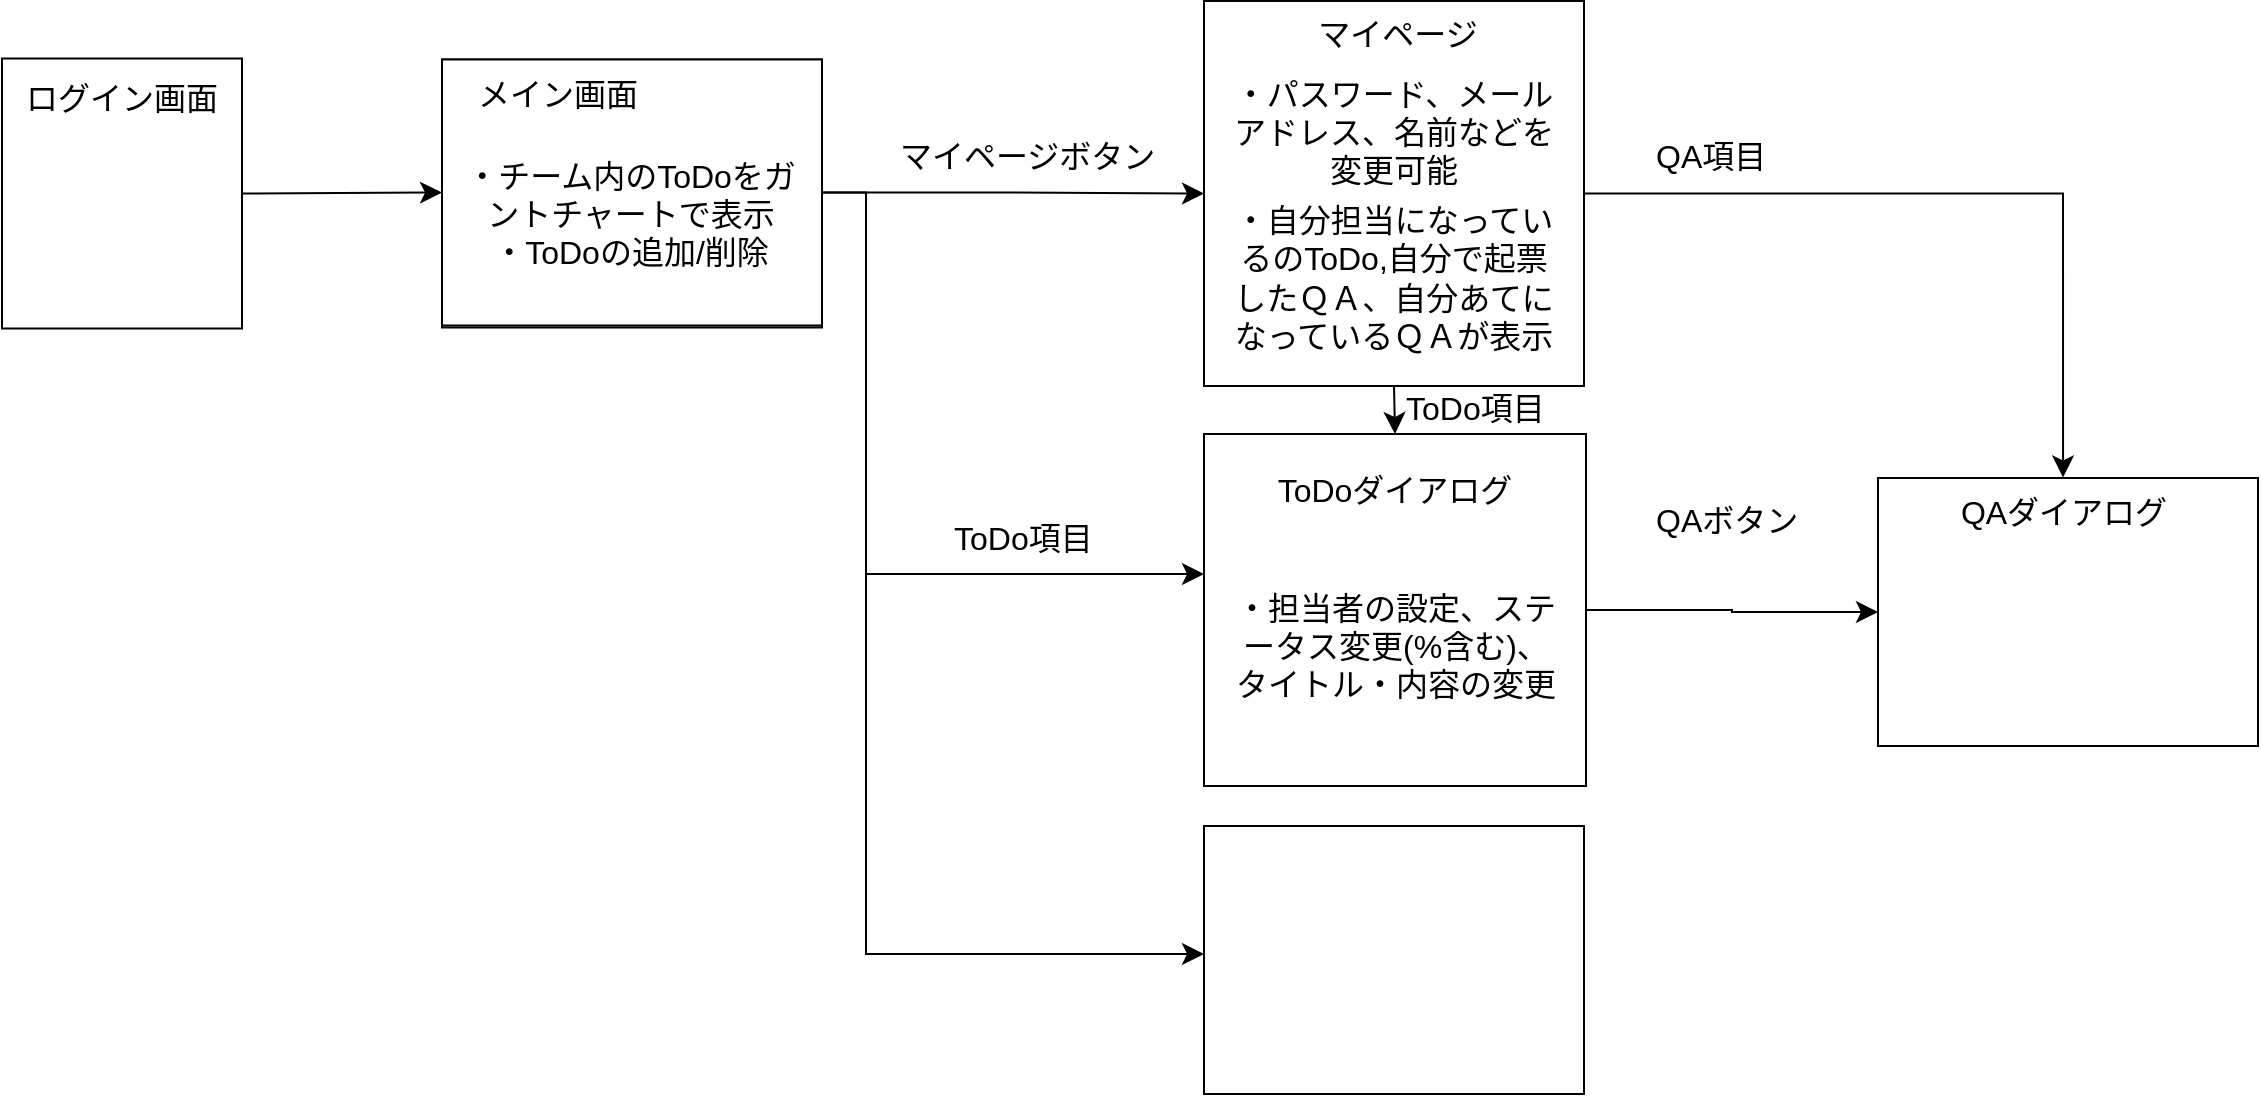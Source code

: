 <mxfile version="20.8.10" type="github">
  <diagram name="ページ1" id="NEaS99z2JQvJowwRx1WI">
    <mxGraphModel dx="1055" dy="1136" grid="0" gridSize="10" guides="1" tooltips="1" connect="1" arrows="1" fold="1" page="0" pageScale="1" pageWidth="827" pageHeight="1169" math="0" shadow="0">
      <root>
        <mxCell id="0" />
        <mxCell id="1" parent="0" />
        <mxCell id="SFD5KA067ww0ewG6zYvu-22" value="" style="rounded=0;whiteSpace=wrap;html=1;fontSize=16;" vertex="1" parent="1">
          <mxGeometry x="109" y="-20.25" width="190" height="134" as="geometry" />
        </mxCell>
        <mxCell id="SFD5KA067ww0ewG6zYvu-7" style="edgeStyle=none;curved=1;rounded=0;orthogonalLoop=1;jettySize=auto;html=1;exitX=1;exitY=0.5;exitDx=0;exitDy=0;entryX=0;entryY=0.5;entryDx=0;entryDy=0;fontSize=12;startSize=8;endSize=8;" edge="1" parent="1" source="SFD5KA067ww0ewG6zYvu-4" target="SFD5KA067ww0ewG6zYvu-6">
          <mxGeometry relative="1" as="geometry" />
        </mxCell>
        <mxCell id="SFD5KA067ww0ewG6zYvu-12" style="edgeStyle=orthogonalEdgeStyle;rounded=0;orthogonalLoop=1;jettySize=auto;html=1;exitX=1;exitY=0.5;exitDx=0;exitDy=0;entryX=0;entryY=0.5;entryDx=0;entryDy=0;fontSize=12;startSize=8;endSize=8;" edge="1" parent="1" source="SFD5KA067ww0ewG6zYvu-6" target="SFD5KA067ww0ewG6zYvu-11">
          <mxGeometry relative="1" as="geometry" />
        </mxCell>
        <mxCell id="SFD5KA067ww0ewG6zYvu-8" value="メイン画面" style="text;html=1;strokeColor=none;fillColor=none;align=center;verticalAlign=middle;whiteSpace=wrap;rounded=0;fontSize=16;" vertex="1" parent="1">
          <mxGeometry x="118" y="-18" width="98" height="30" as="geometry" />
        </mxCell>
        <mxCell id="SFD5KA067ww0ewG6zYvu-14" value="" style="rounded=0;whiteSpace=wrap;html=1;fontSize=16;" vertex="1" parent="1">
          <mxGeometry x="490" y="363" width="190" height="134" as="geometry" />
        </mxCell>
        <mxCell id="SFD5KA067ww0ewG6zYvu-21" value="" style="group" vertex="1" connectable="0" parent="1">
          <mxGeometry x="-111" y="-20.75" width="120" height="135" as="geometry" />
        </mxCell>
        <mxCell id="SFD5KA067ww0ewG6zYvu-4" value="" style="rounded=0;whiteSpace=wrap;html=1;fontSize=16;" vertex="1" parent="SFD5KA067ww0ewG6zYvu-21">
          <mxGeometry width="120" height="135" as="geometry" />
        </mxCell>
        <mxCell id="SFD5KA067ww0ewG6zYvu-2" value="ログイン画面" style="text;html=1;strokeColor=none;fillColor=none;align=center;verticalAlign=middle;whiteSpace=wrap;rounded=0;fontSize=16;" vertex="1" parent="SFD5KA067ww0ewG6zYvu-21">
          <mxGeometry x="11" y="4.75" width="98" height="30" as="geometry" />
        </mxCell>
        <mxCell id="SFD5KA067ww0ewG6zYvu-24" value="" style="group" vertex="1" connectable="0" parent="1">
          <mxGeometry x="109" y="-20.25" width="190" height="134" as="geometry" />
        </mxCell>
        <mxCell id="SFD5KA067ww0ewG6zYvu-6" value="" style="rounded=0;whiteSpace=wrap;html=1;fontSize=16;" vertex="1" parent="SFD5KA067ww0ewG6zYvu-24">
          <mxGeometry width="190" height="133" as="geometry" />
        </mxCell>
        <mxCell id="SFD5KA067ww0ewG6zYvu-9" value="・チーム内のToDoをガントチャートで表示&lt;br&gt;・ToDoの追加/削除" style="text;html=1;strokeColor=none;fillColor=none;align=center;verticalAlign=middle;whiteSpace=wrap;rounded=0;fontSize=16;" vertex="1" parent="SFD5KA067ww0ewG6zYvu-24">
          <mxGeometry x="5" y="27" width="179" height="100" as="geometry" />
        </mxCell>
        <mxCell id="SFD5KA067ww0ewG6zYvu-23" value="メイン画面" style="text;html=1;strokeColor=none;fillColor=none;align=center;verticalAlign=middle;whiteSpace=wrap;rounded=0;fontSize=16;" vertex="1" parent="SFD5KA067ww0ewG6zYvu-24">
          <mxGeometry x="9" y="2.25" width="98" height="30" as="geometry" />
        </mxCell>
        <mxCell id="SFD5KA067ww0ewG6zYvu-25" value="" style="group" vertex="1" connectable="0" parent="1">
          <mxGeometry x="490" y="-49.5" width="190" height="192.5" as="geometry" />
        </mxCell>
        <mxCell id="SFD5KA067ww0ewG6zYvu-11" value="" style="rounded=0;whiteSpace=wrap;html=1;fontSize=16;" vertex="1" parent="SFD5KA067ww0ewG6zYvu-25">
          <mxGeometry width="190" height="192.5" as="geometry" />
        </mxCell>
        <mxCell id="SFD5KA067ww0ewG6zYvu-15" value="マイページ" style="text;html=1;strokeColor=none;fillColor=none;align=center;verticalAlign=middle;whiteSpace=wrap;rounded=0;fontSize=16;" vertex="1" parent="SFD5KA067ww0ewG6zYvu-25">
          <mxGeometry x="48" y="1.5" width="98" height="30" as="geometry" />
        </mxCell>
        <mxCell id="SFD5KA067ww0ewG6zYvu-16" value="・パスワード、メールアドレス、名前などを変更可能" style="text;html=1;strokeColor=none;fillColor=none;align=center;verticalAlign=middle;whiteSpace=wrap;rounded=0;fontSize=16;" vertex="1" parent="SFD5KA067ww0ewG6zYvu-25">
          <mxGeometry x="13" y="37.5" width="164" height="56" as="geometry" />
        </mxCell>
        <mxCell id="SFD5KA067ww0ewG6zYvu-19" value="・自分担当になっているのToDo,自分で起票したＱＡ、自分あてになっているＱＡが表示" style="text;html=1;strokeColor=none;fillColor=none;align=center;verticalAlign=middle;whiteSpace=wrap;rounded=0;fontSize=16;" vertex="1" parent="SFD5KA067ww0ewG6zYvu-25">
          <mxGeometry x="13" y="123.5" width="164" height="30" as="geometry" />
        </mxCell>
        <mxCell id="SFD5KA067ww0ewG6zYvu-30" style="edgeStyle=orthogonalEdgeStyle;rounded=0;orthogonalLoop=1;jettySize=auto;html=1;exitX=1;exitY=0.5;exitDx=0;exitDy=0;fontSize=12;startSize=8;endSize=8;" edge="1" parent="1" source="SFD5KA067ww0ewG6zYvu-6" target="SFD5KA067ww0ewG6zYvu-13">
          <mxGeometry relative="1" as="geometry">
            <mxPoint x="345" y="237" as="targetPoint" />
            <Array as="points">
              <mxPoint x="321" y="47" />
              <mxPoint x="321" y="237" />
            </Array>
          </mxGeometry>
        </mxCell>
        <mxCell id="SFD5KA067ww0ewG6zYvu-32" style="edgeStyle=orthogonalEdgeStyle;rounded=0;orthogonalLoop=1;jettySize=auto;html=1;fontSize=12;startSize=8;endSize=8;" edge="1" parent="1" target="SFD5KA067ww0ewG6zYvu-14">
          <mxGeometry relative="1" as="geometry">
            <mxPoint x="491" y="427" as="targetPoint" />
            <mxPoint x="321" y="237" as="sourcePoint" />
            <Array as="points">
              <mxPoint x="321" y="427" />
            </Array>
          </mxGeometry>
        </mxCell>
        <mxCell id="SFD5KA067ww0ewG6zYvu-38" value="" style="group" vertex="1" connectable="0" parent="1">
          <mxGeometry x="490" y="167" width="191" height="176" as="geometry" />
        </mxCell>
        <mxCell id="SFD5KA067ww0ewG6zYvu-13" value="" style="rounded=0;whiteSpace=wrap;html=1;fontSize=16;" vertex="1" parent="SFD5KA067ww0ewG6zYvu-38">
          <mxGeometry width="191" height="176" as="geometry" />
        </mxCell>
        <mxCell id="SFD5KA067ww0ewG6zYvu-37" value="ToDoダイアログ" style="text;html=1;strokeColor=none;fillColor=none;align=center;verticalAlign=middle;whiteSpace=wrap;rounded=0;fontSize=16;" vertex="1" parent="SFD5KA067ww0ewG6zYvu-38">
          <mxGeometry x="28.147" y="7.881" width="134.705" height="39.403" as="geometry" />
        </mxCell>
        <mxCell id="SFD5KA067ww0ewG6zYvu-52" value="・担当者の設定、ステータス変更(%含む)、タイトル・内容の変更" style="text;html=1;strokeColor=none;fillColor=none;align=center;verticalAlign=middle;whiteSpace=wrap;rounded=0;fontSize=16;" vertex="1" parent="SFD5KA067ww0ewG6zYvu-38">
          <mxGeometry x="13.5" y="47.28" width="164" height="116.72" as="geometry" />
        </mxCell>
        <mxCell id="SFD5KA067ww0ewG6zYvu-39" value="&lt;span style=&quot;color: rgb(0, 0, 0); font-family: Helvetica; font-size: 16px; font-style: normal; font-variant-ligatures: normal; font-variant-caps: normal; font-weight: 400; letter-spacing: normal; orphans: 2; text-align: center; text-indent: 0px; text-transform: none; widows: 2; word-spacing: 0px; -webkit-text-stroke-width: 0px; background-color: rgb(255, 255, 255); text-decoration-thickness: initial; text-decoration-style: initial; text-decoration-color: initial; float: none; display: inline !important;&quot;&gt;マイページボタン&lt;/span&gt;" style="text;whiteSpace=wrap;html=1;fontSize=16;" vertex="1" parent="1">
          <mxGeometry x="336" y="12" width="137" height="29" as="geometry" />
        </mxCell>
        <mxCell id="SFD5KA067ww0ewG6zYvu-40" value="&lt;div style=&quot;text-align: center;&quot;&gt;ToDo項目&lt;/div&gt;" style="text;whiteSpace=wrap;html=1;fontSize=16;" vertex="1" parent="1">
          <mxGeometry x="363" y="203" width="83" height="29" as="geometry" />
        </mxCell>
        <mxCell id="SFD5KA067ww0ewG6zYvu-41" value="" style="group" vertex="1" connectable="0" parent="1">
          <mxGeometry x="827" y="185" width="190" height="134" as="geometry" />
        </mxCell>
        <mxCell id="SFD5KA067ww0ewG6zYvu-42" value="" style="rounded=0;whiteSpace=wrap;html=1;fontSize=16;" vertex="1" parent="SFD5KA067ww0ewG6zYvu-41">
          <mxGeometry y="4" width="190" height="134" as="geometry" />
        </mxCell>
        <mxCell id="SFD5KA067ww0ewG6zYvu-43" value="QAダイアログ" style="text;html=1;strokeColor=none;fillColor=none;align=center;verticalAlign=middle;whiteSpace=wrap;rounded=0;fontSize=16;" vertex="1" parent="SFD5KA067ww0ewG6zYvu-41">
          <mxGeometry x="34" y="6" width="118" height="30" as="geometry" />
        </mxCell>
        <mxCell id="SFD5KA067ww0ewG6zYvu-46" value="&lt;div style=&quot;text-align: center;&quot;&gt;QAボタン&lt;/div&gt;" style="text;whiteSpace=wrap;html=1;fontSize=16;" vertex="1" parent="1">
          <mxGeometry x="714" y="194" width="83" height="29" as="geometry" />
        </mxCell>
        <mxCell id="SFD5KA067ww0ewG6zYvu-48" style="edgeStyle=orthogonalEdgeStyle;rounded=0;orthogonalLoop=1;jettySize=auto;html=1;exitX=0.5;exitY=1;exitDx=0;exitDy=0;entryX=0.5;entryY=0;entryDx=0;entryDy=0;fontSize=12;startSize=8;endSize=8;" edge="1" parent="1" source="SFD5KA067ww0ewG6zYvu-11" target="SFD5KA067ww0ewG6zYvu-13">
          <mxGeometry relative="1" as="geometry" />
        </mxCell>
        <mxCell id="SFD5KA067ww0ewG6zYvu-49" value="ToDo項目" style="text;whiteSpace=wrap;html=1;fontSize=16;" vertex="1" parent="1">
          <mxGeometry x="589" y="138" width="137" height="29" as="geometry" />
        </mxCell>
        <mxCell id="SFD5KA067ww0ewG6zYvu-50" style="edgeStyle=orthogonalEdgeStyle;rounded=0;orthogonalLoop=1;jettySize=auto;html=1;exitX=1;exitY=0.5;exitDx=0;exitDy=0;fontSize=12;startSize=8;endSize=8;entryX=0.487;entryY=-0.002;entryDx=0;entryDy=0;entryPerimeter=0;" edge="1" parent="1" source="SFD5KA067ww0ewG6zYvu-11" target="SFD5KA067ww0ewG6zYvu-42">
          <mxGeometry relative="1" as="geometry">
            <mxPoint x="919" y="160" as="targetPoint" />
            <Array as="points">
              <mxPoint x="919" y="47" />
            </Array>
          </mxGeometry>
        </mxCell>
        <mxCell id="SFD5KA067ww0ewG6zYvu-51" value="&lt;div style=&quot;text-align: center;&quot;&gt;QA項目&lt;/div&gt;" style="text;whiteSpace=wrap;html=1;fontSize=16;" vertex="1" parent="1">
          <mxGeometry x="714" y="12" width="83" height="29" as="geometry" />
        </mxCell>
        <mxCell id="SFD5KA067ww0ewG6zYvu-53" style="edgeStyle=orthogonalEdgeStyle;rounded=0;orthogonalLoop=1;jettySize=auto;html=1;exitX=1;exitY=0.5;exitDx=0;exitDy=0;entryX=0;entryY=0.5;entryDx=0;entryDy=0;fontSize=12;startSize=8;endSize=8;" edge="1" parent="1" source="SFD5KA067ww0ewG6zYvu-13" target="SFD5KA067ww0ewG6zYvu-42">
          <mxGeometry relative="1" as="geometry" />
        </mxCell>
      </root>
    </mxGraphModel>
  </diagram>
</mxfile>

